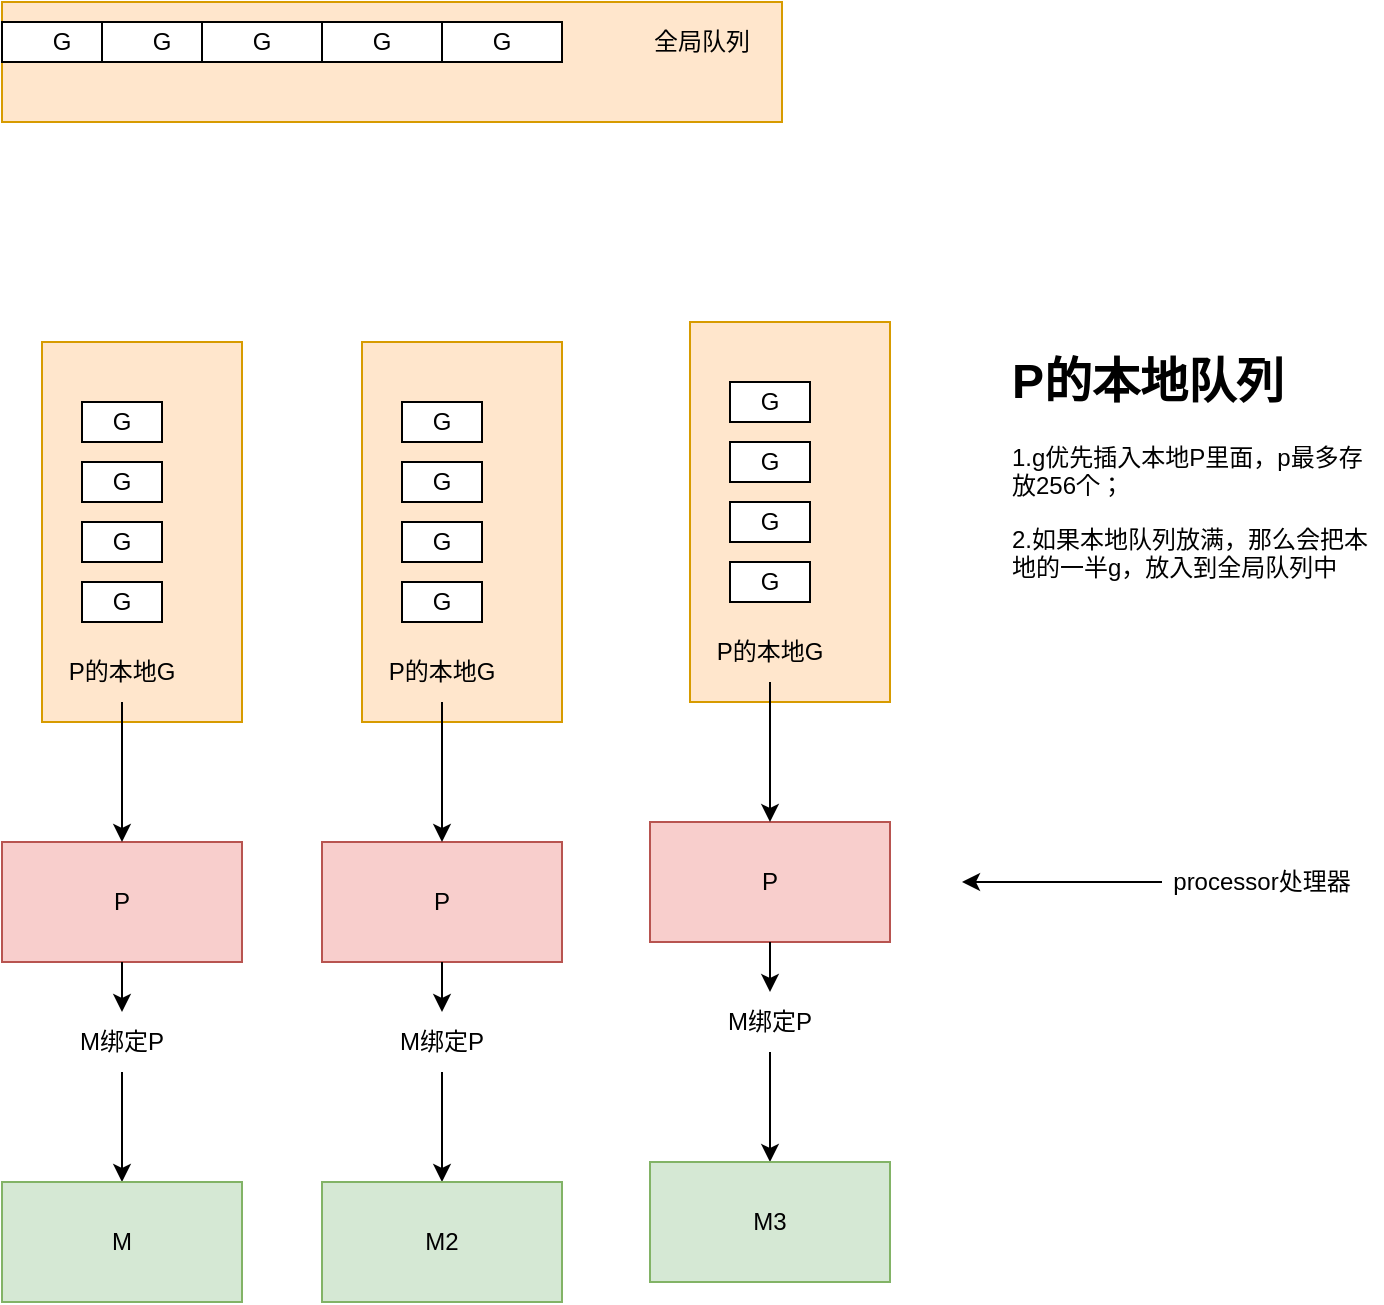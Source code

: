 <mxfile version="21.6.2" type="github">
  <diagram name="第 1 页" id="QJW1rj8MkvVtqN3oxkuM">
    <mxGraphModel dx="1194" dy="764" grid="1" gridSize="10" guides="1" tooltips="1" connect="1" arrows="1" fold="1" page="1" pageScale="1" pageWidth="827" pageHeight="1169" math="0" shadow="0">
      <root>
        <mxCell id="0" />
        <mxCell id="1" parent="0" />
        <mxCell id="TLOHfjOfFBMhG84wIY92-4" style="edgeStyle=orthogonalEdgeStyle;rounded=0;orthogonalLoop=1;jettySize=auto;html=1;entryX=0.5;entryY=0;entryDx=0;entryDy=0;" parent="1" source="TLOHfjOfFBMhG84wIY92-6" target="TLOHfjOfFBMhG84wIY92-3" edge="1">
          <mxGeometry relative="1" as="geometry" />
        </mxCell>
        <mxCell id="TLOHfjOfFBMhG84wIY92-2" value="P" style="rounded=0;whiteSpace=wrap;html=1;fillColor=#f8cecc;strokeColor=#b85450;" parent="1" vertex="1">
          <mxGeometry x="250" y="760" width="120" height="60" as="geometry" />
        </mxCell>
        <mxCell id="TLOHfjOfFBMhG84wIY92-3" value="M2" style="rounded=0;whiteSpace=wrap;html=1;fillColor=#d5e8d4;strokeColor=#82b366;" parent="1" vertex="1">
          <mxGeometry x="250" y="930" width="120" height="60" as="geometry" />
        </mxCell>
        <mxCell id="TLOHfjOfFBMhG84wIY92-5" value="" style="edgeStyle=orthogonalEdgeStyle;rounded=0;orthogonalLoop=1;jettySize=auto;html=1;entryX=0.5;entryY=0;entryDx=0;entryDy=0;" parent="1" source="TLOHfjOfFBMhG84wIY92-2" target="TLOHfjOfFBMhG84wIY92-6" edge="1">
          <mxGeometry relative="1" as="geometry">
            <mxPoint x="310" y="820" as="sourcePoint" />
            <mxPoint x="310" y="930" as="targetPoint" />
          </mxGeometry>
        </mxCell>
        <mxCell id="TLOHfjOfFBMhG84wIY92-6" value="M绑定P" style="text;html=1;strokeColor=none;fillColor=none;align=center;verticalAlign=middle;whiteSpace=wrap;rounded=0;" parent="1" vertex="1">
          <mxGeometry x="280" y="845" width="60" height="30" as="geometry" />
        </mxCell>
        <mxCell id="TLOHfjOfFBMhG84wIY92-10" value="" style="rounded=0;whiteSpace=wrap;html=1;direction=south;fillColor=#ffe6cc;strokeColor=#d79b00;" parent="1" vertex="1">
          <mxGeometry x="270" y="510" width="100" height="190" as="geometry" />
        </mxCell>
        <mxCell id="TLOHfjOfFBMhG84wIY92-11" value="G" style="rounded=0;whiteSpace=wrap;html=1;" parent="1" vertex="1">
          <mxGeometry x="290" y="540" width="40" height="20" as="geometry" />
        </mxCell>
        <mxCell id="TLOHfjOfFBMhG84wIY92-14" value="G" style="rounded=0;whiteSpace=wrap;html=1;" parent="1" vertex="1">
          <mxGeometry x="290" y="570" width="40" height="20" as="geometry" />
        </mxCell>
        <mxCell id="TLOHfjOfFBMhG84wIY92-15" value="G" style="rounded=0;whiteSpace=wrap;html=1;" parent="1" vertex="1">
          <mxGeometry x="290" y="600" width="40" height="20" as="geometry" />
        </mxCell>
        <mxCell id="TLOHfjOfFBMhG84wIY92-16" value="G" style="rounded=0;whiteSpace=wrap;html=1;" parent="1" vertex="1">
          <mxGeometry x="290" y="630" width="40" height="20" as="geometry" />
        </mxCell>
        <mxCell id="TLOHfjOfFBMhG84wIY92-28" style="edgeStyle=orthogonalEdgeStyle;rounded=0;orthogonalLoop=1;jettySize=auto;html=1;" parent="1" source="TLOHfjOfFBMhG84wIY92-24" target="TLOHfjOfFBMhG84wIY92-2" edge="1">
          <mxGeometry relative="1" as="geometry" />
        </mxCell>
        <mxCell id="TLOHfjOfFBMhG84wIY92-24" value="P的本地G" style="text;html=1;strokeColor=none;fillColor=none;align=center;verticalAlign=middle;whiteSpace=wrap;rounded=0;" parent="1" vertex="1">
          <mxGeometry x="280" y="660" width="60" height="30" as="geometry" />
        </mxCell>
        <mxCell id="TLOHfjOfFBMhG84wIY92-29" style="edgeStyle=orthogonalEdgeStyle;rounded=0;orthogonalLoop=1;jettySize=auto;html=1;entryX=0.5;entryY=0;entryDx=0;entryDy=0;" parent="1" source="TLOHfjOfFBMhG84wIY92-33" target="TLOHfjOfFBMhG84wIY92-31" edge="1">
          <mxGeometry relative="1" as="geometry" />
        </mxCell>
        <mxCell id="TLOHfjOfFBMhG84wIY92-30" value="P" style="rounded=0;whiteSpace=wrap;html=1;fillColor=#f8cecc;strokeColor=#b85450;" parent="1" vertex="1">
          <mxGeometry x="414" y="750" width="120" height="60" as="geometry" />
        </mxCell>
        <mxCell id="TLOHfjOfFBMhG84wIY92-31" value="M3" style="rounded=0;whiteSpace=wrap;html=1;fillColor=#d5e8d4;strokeColor=#82b366;" parent="1" vertex="1">
          <mxGeometry x="414" y="920" width="120" height="60" as="geometry" />
        </mxCell>
        <mxCell id="TLOHfjOfFBMhG84wIY92-32" value="" style="edgeStyle=orthogonalEdgeStyle;rounded=0;orthogonalLoop=1;jettySize=auto;html=1;entryX=0.5;entryY=0;entryDx=0;entryDy=0;" parent="1" source="TLOHfjOfFBMhG84wIY92-30" target="TLOHfjOfFBMhG84wIY92-33" edge="1">
          <mxGeometry relative="1" as="geometry">
            <mxPoint x="474" y="810" as="sourcePoint" />
            <mxPoint x="474" y="920" as="targetPoint" />
          </mxGeometry>
        </mxCell>
        <mxCell id="TLOHfjOfFBMhG84wIY92-33" value="M绑定P" style="text;html=1;strokeColor=none;fillColor=none;align=center;verticalAlign=middle;whiteSpace=wrap;rounded=0;" parent="1" vertex="1">
          <mxGeometry x="444" y="835" width="60" height="30" as="geometry" />
        </mxCell>
        <mxCell id="TLOHfjOfFBMhG84wIY92-34" value="" style="rounded=0;whiteSpace=wrap;html=1;direction=south;fillColor=#ffe6cc;strokeColor=#d79b00;" parent="1" vertex="1">
          <mxGeometry x="434" y="500" width="100" height="190" as="geometry" />
        </mxCell>
        <mxCell id="TLOHfjOfFBMhG84wIY92-35" value="G" style="rounded=0;whiteSpace=wrap;html=1;" parent="1" vertex="1">
          <mxGeometry x="454" y="530" width="40" height="20" as="geometry" />
        </mxCell>
        <mxCell id="TLOHfjOfFBMhG84wIY92-36" value="G" style="rounded=0;whiteSpace=wrap;html=1;" parent="1" vertex="1">
          <mxGeometry x="454" y="560" width="40" height="20" as="geometry" />
        </mxCell>
        <mxCell id="TLOHfjOfFBMhG84wIY92-37" value="G" style="rounded=0;whiteSpace=wrap;html=1;" parent="1" vertex="1">
          <mxGeometry x="454" y="590" width="40" height="20" as="geometry" />
        </mxCell>
        <mxCell id="TLOHfjOfFBMhG84wIY92-38" value="G" style="rounded=0;whiteSpace=wrap;html=1;" parent="1" vertex="1">
          <mxGeometry x="454" y="620" width="40" height="20" as="geometry" />
        </mxCell>
        <mxCell id="TLOHfjOfFBMhG84wIY92-39" style="edgeStyle=orthogonalEdgeStyle;rounded=0;orthogonalLoop=1;jettySize=auto;html=1;" parent="1" source="TLOHfjOfFBMhG84wIY92-40" target="TLOHfjOfFBMhG84wIY92-30" edge="1">
          <mxGeometry relative="1" as="geometry" />
        </mxCell>
        <mxCell id="TLOHfjOfFBMhG84wIY92-40" value="P的本地G" style="text;html=1;strokeColor=none;fillColor=none;align=center;verticalAlign=middle;whiteSpace=wrap;rounded=0;" parent="1" vertex="1">
          <mxGeometry x="444" y="650" width="60" height="30" as="geometry" />
        </mxCell>
        <mxCell id="TLOHfjOfFBMhG84wIY92-41" style="edgeStyle=orthogonalEdgeStyle;rounded=0;orthogonalLoop=1;jettySize=auto;html=1;entryX=0.5;entryY=0;entryDx=0;entryDy=0;" parent="1" source="TLOHfjOfFBMhG84wIY92-45" target="TLOHfjOfFBMhG84wIY92-43" edge="1">
          <mxGeometry relative="1" as="geometry" />
        </mxCell>
        <mxCell id="TLOHfjOfFBMhG84wIY92-42" value="P" style="rounded=0;whiteSpace=wrap;html=1;fillColor=#f8cecc;strokeColor=#b85450;" parent="1" vertex="1">
          <mxGeometry x="90" y="760" width="120" height="60" as="geometry" />
        </mxCell>
        <mxCell id="TLOHfjOfFBMhG84wIY92-43" value="M" style="rounded=0;whiteSpace=wrap;html=1;fillColor=#d5e8d4;strokeColor=#82b366;" parent="1" vertex="1">
          <mxGeometry x="90" y="930" width="120" height="60" as="geometry" />
        </mxCell>
        <mxCell id="TLOHfjOfFBMhG84wIY92-44" value="" style="edgeStyle=orthogonalEdgeStyle;rounded=0;orthogonalLoop=1;jettySize=auto;html=1;entryX=0.5;entryY=0;entryDx=0;entryDy=0;" parent="1" source="TLOHfjOfFBMhG84wIY92-42" target="TLOHfjOfFBMhG84wIY92-45" edge="1">
          <mxGeometry relative="1" as="geometry">
            <mxPoint x="150" y="820" as="sourcePoint" />
            <mxPoint x="150" y="930" as="targetPoint" />
          </mxGeometry>
        </mxCell>
        <mxCell id="TLOHfjOfFBMhG84wIY92-45" value="M绑定P" style="text;html=1;strokeColor=none;fillColor=none;align=center;verticalAlign=middle;whiteSpace=wrap;rounded=0;" parent="1" vertex="1">
          <mxGeometry x="120" y="845" width="60" height="30" as="geometry" />
        </mxCell>
        <mxCell id="TLOHfjOfFBMhG84wIY92-46" value="" style="rounded=0;whiteSpace=wrap;html=1;direction=south;fillColor=#ffe6cc;strokeColor=#d79b00;" parent="1" vertex="1">
          <mxGeometry x="110" y="510" width="100" height="190" as="geometry" />
        </mxCell>
        <mxCell id="TLOHfjOfFBMhG84wIY92-47" value="G" style="rounded=0;whiteSpace=wrap;html=1;" parent="1" vertex="1">
          <mxGeometry x="130" y="540" width="40" height="20" as="geometry" />
        </mxCell>
        <mxCell id="TLOHfjOfFBMhG84wIY92-48" value="G" style="rounded=0;whiteSpace=wrap;html=1;" parent="1" vertex="1">
          <mxGeometry x="130" y="570" width="40" height="20" as="geometry" />
        </mxCell>
        <mxCell id="TLOHfjOfFBMhG84wIY92-49" value="G" style="rounded=0;whiteSpace=wrap;html=1;" parent="1" vertex="1">
          <mxGeometry x="130" y="600" width="40" height="20" as="geometry" />
        </mxCell>
        <mxCell id="TLOHfjOfFBMhG84wIY92-50" value="G" style="rounded=0;whiteSpace=wrap;html=1;" parent="1" vertex="1">
          <mxGeometry x="130" y="630" width="40" height="20" as="geometry" />
        </mxCell>
        <mxCell id="TLOHfjOfFBMhG84wIY92-51" style="edgeStyle=orthogonalEdgeStyle;rounded=0;orthogonalLoop=1;jettySize=auto;html=1;" parent="1" source="TLOHfjOfFBMhG84wIY92-52" target="TLOHfjOfFBMhG84wIY92-42" edge="1">
          <mxGeometry relative="1" as="geometry" />
        </mxCell>
        <mxCell id="TLOHfjOfFBMhG84wIY92-52" value="P的本地G" style="text;html=1;strokeColor=none;fillColor=none;align=center;verticalAlign=middle;whiteSpace=wrap;rounded=0;" parent="1" vertex="1">
          <mxGeometry x="120" y="660" width="60" height="30" as="geometry" />
        </mxCell>
        <mxCell id="TLOHfjOfFBMhG84wIY92-53" value="" style="rounded=0;whiteSpace=wrap;html=1;fillColor=#ffe6cc;strokeColor=#d79b00;" parent="1" vertex="1">
          <mxGeometry x="90" y="340" width="390" height="60" as="geometry" />
        </mxCell>
        <mxCell id="TLOHfjOfFBMhG84wIY92-54" value="G" style="rounded=0;whiteSpace=wrap;html=1;" parent="1" vertex="1">
          <mxGeometry x="90" y="350" width="60" height="20" as="geometry" />
        </mxCell>
        <mxCell id="TLOHfjOfFBMhG84wIY92-67" value="G" style="rounded=0;whiteSpace=wrap;html=1;" parent="1" vertex="1">
          <mxGeometry x="140" y="350" width="60" height="20" as="geometry" />
        </mxCell>
        <mxCell id="TLOHfjOfFBMhG84wIY92-68" value="G" style="rounded=0;whiteSpace=wrap;html=1;" parent="1" vertex="1">
          <mxGeometry x="190" y="350" width="60" height="20" as="geometry" />
        </mxCell>
        <mxCell id="TLOHfjOfFBMhG84wIY92-69" value="G" style="rounded=0;whiteSpace=wrap;html=1;" parent="1" vertex="1">
          <mxGeometry x="250" y="350" width="60" height="20" as="geometry" />
        </mxCell>
        <mxCell id="TLOHfjOfFBMhG84wIY92-70" value="G" style="rounded=0;whiteSpace=wrap;html=1;" parent="1" vertex="1">
          <mxGeometry x="310" y="350" width="60" height="20" as="geometry" />
        </mxCell>
        <mxCell id="TLOHfjOfFBMhG84wIY92-71" value="全局队列" style="text;html=1;strokeColor=none;fillColor=none;align=center;verticalAlign=middle;whiteSpace=wrap;rounded=0;" parent="1" vertex="1">
          <mxGeometry x="410" y="345" width="60" height="30" as="geometry" />
        </mxCell>
        <mxCell id="xO9EF9BSrkVgVOb-Us5f-2" value="" style="endArrow=classic;html=1;rounded=0;" edge="1" parent="1">
          <mxGeometry width="50" height="50" relative="1" as="geometry">
            <mxPoint x="670" y="780" as="sourcePoint" />
            <mxPoint x="570" y="780" as="targetPoint" />
          </mxGeometry>
        </mxCell>
        <mxCell id="xO9EF9BSrkVgVOb-Us5f-3" value="processor处理器" style="text;html=1;strokeColor=none;fillColor=none;align=center;verticalAlign=middle;whiteSpace=wrap;rounded=0;" vertex="1" parent="1">
          <mxGeometry x="660" y="765" width="120" height="30" as="geometry" />
        </mxCell>
        <mxCell id="xO9EF9BSrkVgVOb-Us5f-6" value="&lt;h1&gt;P的本地队列&lt;br&gt;&lt;/h1&gt;&lt;p&gt;1.g优先插入本地P里面，p最多存放256个；&lt;/p&gt;&lt;p&gt;2.如果本地队列放满，那么会把本地的一半g，放入到全局队列中&lt;br&gt;&lt;/p&gt;" style="text;html=1;strokeColor=none;fillColor=none;spacing=5;spacingTop=-20;whiteSpace=wrap;overflow=hidden;rounded=0;" vertex="1" parent="1">
          <mxGeometry x="590" y="510" width="190" height="120" as="geometry" />
        </mxCell>
      </root>
    </mxGraphModel>
  </diagram>
</mxfile>
